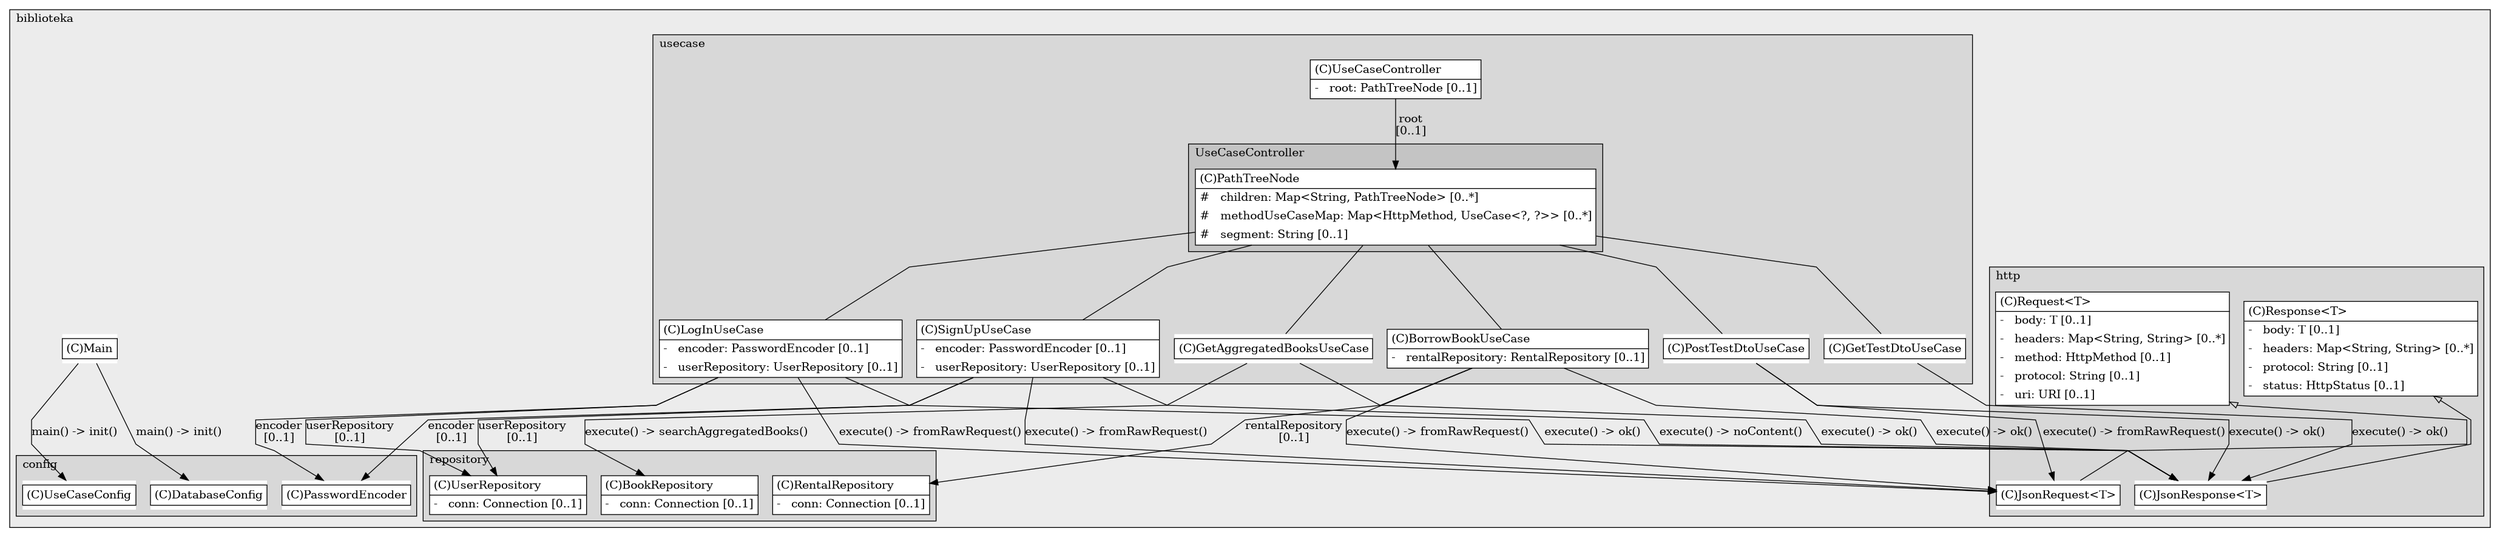 @startuml

/' diagram meta data start
config=StructureConfiguration;
{
  "projectClassification": {
    "searchMode": "OpenProject", // OpenProject, AllProjects
    "includedProjects": "",
    "pathEndKeywords": "*.impl",
    "isClientPath": "",
    "isClientName": "",
    "isTestPath": "",
    "isTestName": "",
    "isMappingPath": "",
    "isMappingName": "",
    "isDataAccessPath": "",
    "isDataAccessName": "",
    "isDataStructurePath": "",
    "isDataStructureName": "",
    "isInterfaceStructuresPath": "",
    "isInterfaceStructuresName": "",
    "isEntryPointPath": "",
    "isEntryPointName": "",
    "treatFinalFieldsAsMandatory": false
  },
  "graphRestriction": {
    "classPackageExcludeFilter": "",
    "classPackageIncludeFilter": "",
    "classNameExcludeFilter": "",
    "classNameIncludeFilter": "",
    "methodNameExcludeFilter": "",
    "methodNameIncludeFilter": "",
    "removeByInheritance": "", // inheritance/annotation based filtering is done in a second step
    "removeByAnnotation": "",
    "removeByClassPackage": "", // cleanup the graph after inheritance/annotation based filtering is done
    "removeByClassName": "",
    "cutMappings": false,
    "cutEnum": true,
    "cutTests": true,
    "cutClient": true,
    "cutDataAccess": true,
    "cutInterfaceStructures": false,
    "cutDataStructures": false,
    "cutGetterAndSetter": true,
    "cutConstructors": true
  },
  "graphTraversal": {
    "forwardDepth": 6,
    "backwardDepth": 6,
    "classPackageExcludeFilter": "",
    "classPackageIncludeFilter": "",
    "classNameExcludeFilter": "",
    "classNameIncludeFilter": "",
    "methodNameExcludeFilter": "",
    "methodNameIncludeFilter": "",
    "hideMappings": false,
    "hideDataStructures": false,
    "hidePrivateMethods": true,
    "hideInterfaceCalls": true, // indirection: implementation -> interface (is hidden) -> implementation
    "onlyShowApplicationEntryPoints": false, // root node is included
    "useMethodCallsForStructureDiagram": "ForwardOnly" // ForwardOnly, BothDirections, No
  },
  "details": {
    "aggregation": "GroupByClass", // ByClass, GroupByClass, None
    "showClassGenericTypes": true,
    "showMethods": false,
    "showMethodParameterNames": false,
    "showMethodParameterTypes": false,
    "showMethodReturnType": false,
    "showPackageLevels": 5,
    "showDetailedClassStructure": true
  },
  "rootClass": "org.biblioteka.Main",
  "extensionCallbackMethod": "" // qualified.class.name#methodName - signature: public static String method(String)
}
diagram meta data end '/



digraph g {
    rankdir="TB"
    splines=polyline
    

'nodes 
subgraph cluster_587354046 { 
   	label=biblioteka
	labeljust=l
	fillcolor="#ececec"
	style=filled
   
   Main571951368[
	label=<<TABLE BORDER="1" CELLBORDER="0" CELLPADDING="4" CELLSPACING="0">
<TR><TD ALIGN="LEFT" >(C)Main</TD></TR>
</TABLE>>
	style=filled
	margin=0
	shape=plaintext
	fillcolor="#FFFFFF"
];

subgraph cluster_1655421070 { 
   	label=config
	labeljust=l
	fillcolor="#d8d8d8"
	style=filled
   
   DatabaseConfig1266427624[
	label=<<TABLE BORDER="1" CELLBORDER="0" CELLPADDING="4" CELLSPACING="0">
<TR><TD ALIGN="LEFT" >(C)DatabaseConfig</TD></TR>
</TABLE>>
	style=filled
	margin=0
	shape=plaintext
	fillcolor="#FFFFFF"
];

PasswordEncoder1266427624[
	label=<<TABLE BORDER="1" CELLBORDER="0" CELLPADDING="4" CELLSPACING="0">
<TR><TD ALIGN="LEFT" >(C)PasswordEncoder</TD></TR>
</TABLE>>
	style=filled
	margin=0
	shape=plaintext
	fillcolor="#FFFFFF"
];

UseCaseConfig1266427624[
	label=<<TABLE BORDER="1" CELLBORDER="0" CELLPADDING="4" CELLSPACING="0">
<TR><TD ALIGN="LEFT" >(C)UseCaseConfig</TD></TR>
</TABLE>>
	style=filled
	margin=0
	shape=plaintext
	fillcolor="#FFFFFF"
];
} 

subgraph cluster_2079778632 { 
   	label=http
	labeljust=l
	fillcolor="#d8d8d8"
	style=filled
   
   JsonRequest913202606[
	label=<<TABLE BORDER="1" CELLBORDER="0" CELLPADDING="4" CELLSPACING="0">
<TR><TD ALIGN="LEFT" >(C)JsonRequest&lt;T&gt;</TD></TR>
</TABLE>>
	style=filled
	margin=0
	shape=plaintext
	fillcolor="#FFFFFF"
];

JsonResponse913202606[
	label=<<TABLE BORDER="1" CELLBORDER="0" CELLPADDING="4" CELLSPACING="0">
<TR><TD ALIGN="LEFT" >(C)JsonResponse&lt;T&gt;</TD></TR>
</TABLE>>
	style=filled
	margin=0
	shape=plaintext
	fillcolor="#FFFFFF"
];

Request913202606[
	label=<<TABLE BORDER="1" CELLBORDER="0" CELLPADDING="4" CELLSPACING="0">
<TR><TD ALIGN="LEFT" >(C)Request&lt;T&gt;</TD></TR>
<HR/>
<TR><TD ALIGN="LEFT" >-   body: T [0..1]</TD></TR>
<TR><TD ALIGN="LEFT" >-   headers: Map&lt;String, String&gt; [0..*]</TD></TR>
<TR><TD ALIGN="LEFT" >-   method: HttpMethod [0..1]</TD></TR>
<TR><TD ALIGN="LEFT" >-   protocol: String [0..1]</TD></TR>
<TR><TD ALIGN="LEFT" >-   uri: URI [0..1]</TD></TR>
</TABLE>>
	style=filled
	margin=0
	shape=plaintext
	fillcolor="#FFFFFF"
];

Response913202606[
	label=<<TABLE BORDER="1" CELLBORDER="0" CELLPADDING="4" CELLSPACING="0">
<TR><TD ALIGN="LEFT" >(C)Response&lt;T&gt;</TD></TR>
<HR/>
<TR><TD ALIGN="LEFT" >-   body: T [0..1]</TD></TR>
<TR><TD ALIGN="LEFT" >-   headers: Map&lt;String, String&gt; [0..*]</TD></TR>
<TR><TD ALIGN="LEFT" >-   protocol: String [0..1]</TD></TR>
<TR><TD ALIGN="LEFT" >-   status: HttpStatus [0..1]</TD></TR>
</TABLE>>
	style=filled
	margin=0
	shape=plaintext
	fillcolor="#FFFFFF"
];
} 

subgraph cluster_83756922 { 
   	label=repository
	labeljust=l
	fillcolor="#d8d8d8"
	style=filled
   
   BookRepository1801634832[
	label=<<TABLE BORDER="1" CELLBORDER="0" CELLPADDING="4" CELLSPACING="0">
<TR><TD ALIGN="LEFT" >(C)BookRepository</TD></TR>
<HR/>
<TR><TD ALIGN="LEFT" >-   conn: Connection [0..1]</TD></TR>
</TABLE>>
	style=filled
	margin=0
	shape=plaintext
	fillcolor="#FFFFFF"
];

RentalRepository1801634832[
	label=<<TABLE BORDER="1" CELLBORDER="0" CELLPADDING="4" CELLSPACING="0">
<TR><TD ALIGN="LEFT" >(C)RentalRepository</TD></TR>
<HR/>
<TR><TD ALIGN="LEFT" >-   conn: Connection [0..1]</TD></TR>
</TABLE>>
	style=filled
	margin=0
	shape=plaintext
	fillcolor="#FFFFFF"
];

UserRepository1801634832[
	label=<<TABLE BORDER="1" CELLBORDER="0" CELLPADDING="4" CELLSPACING="0">
<TR><TD ALIGN="LEFT" >(C)UserRepository</TD></TR>
<HR/>
<TR><TD ALIGN="LEFT" >-   conn: Connection [0..1]</TD></TR>
</TABLE>>
	style=filled
	margin=0
	shape=plaintext
	fillcolor="#FFFFFF"
];
} 

subgraph cluster_877140217 { 
   	label=usecase
	labeljust=l
	fillcolor="#d8d8d8"
	style=filled
   
   BorrowBookUseCase494143919[
	label=<<TABLE BORDER="1" CELLBORDER="0" CELLPADDING="4" CELLSPACING="0">
<TR><TD ALIGN="LEFT" >(C)BorrowBookUseCase</TD></TR>
<HR/>
<TR><TD ALIGN="LEFT" >-   rentalRepository: RentalRepository [0..1]</TD></TR>
</TABLE>>
	style=filled
	margin=0
	shape=plaintext
	fillcolor="#FFFFFF"
];

GetAggregatedBooksUseCase494143919[
	label=<<TABLE BORDER="1" CELLBORDER="0" CELLPADDING="4" CELLSPACING="0">
<TR><TD ALIGN="LEFT" >(C)GetAggregatedBooksUseCase</TD></TR>
</TABLE>>
	style=filled
	margin=0
	shape=plaintext
	fillcolor="#FFFFFF"
];

GetTestDtoUseCase494143919[
	label=<<TABLE BORDER="1" CELLBORDER="0" CELLPADDING="4" CELLSPACING="0">
<TR><TD ALIGN="LEFT" >(C)GetTestDtoUseCase</TD></TR>
</TABLE>>
	style=filled
	margin=0
	shape=plaintext
	fillcolor="#FFFFFF"
];

LogInUseCase494143919[
	label=<<TABLE BORDER="1" CELLBORDER="0" CELLPADDING="4" CELLSPACING="0">
<TR><TD ALIGN="LEFT" >(C)LogInUseCase</TD></TR>
<HR/>
<TR><TD ALIGN="LEFT" >-   encoder: PasswordEncoder [0..1]</TD></TR>
<TR><TD ALIGN="LEFT" >-   userRepository: UserRepository [0..1]</TD></TR>
</TABLE>>
	style=filled
	margin=0
	shape=plaintext
	fillcolor="#FFFFFF"
];

PostTestDtoUseCase494143919[
	label=<<TABLE BORDER="1" CELLBORDER="0" CELLPADDING="4" CELLSPACING="0">
<TR><TD ALIGN="LEFT" >(C)PostTestDtoUseCase</TD></TR>
</TABLE>>
	style=filled
	margin=0
	shape=plaintext
	fillcolor="#FFFFFF"
];

SignUpUseCase494143919[
	label=<<TABLE BORDER="1" CELLBORDER="0" CELLPADDING="4" CELLSPACING="0">
<TR><TD ALIGN="LEFT" >(C)SignUpUseCase</TD></TR>
<HR/>
<TR><TD ALIGN="LEFT" >-   encoder: PasswordEncoder [0..1]</TD></TR>
<TR><TD ALIGN="LEFT" >-   userRepository: UserRepository [0..1]</TD></TR>
</TABLE>>
	style=filled
	margin=0
	shape=plaintext
	fillcolor="#FFFFFF"
];

UseCaseController494143919[
	label=<<TABLE BORDER="1" CELLBORDER="0" CELLPADDING="4" CELLSPACING="0">
<TR><TD ALIGN="LEFT" >(C)UseCaseController</TD></TR>
<HR/>
<TR><TD ALIGN="LEFT" >-   root: PathTreeNode [0..1]</TD></TR>
</TABLE>>
	style=filled
	margin=0
	shape=plaintext
	fillcolor="#FFFFFF"
];

subgraph cluster_2031291660 { 
   	label=UseCaseController
	labeljust=l
	fillcolor="#c4c4c4"
	style=filled
   
   PathTreeNode1910611414[
	label=<<TABLE BORDER="1" CELLBORDER="0" CELLPADDING="4" CELLSPACING="0">
<TR><TD ALIGN="LEFT" >(C)PathTreeNode</TD></TR>
<HR/>
<TR><TD ALIGN="LEFT" >#   children: Map&lt;String, PathTreeNode&gt; [0..*]</TD></TR>
<TR><TD ALIGN="LEFT" >#   methodUseCaseMap: Map&lt;HttpMethod, UseCase&lt;?, ?&gt;&gt; [0..*]</TD></TR>
<TR><TD ALIGN="LEFT" >#   segment: String [0..1]</TD></TR>
</TABLE>>
	style=filled
	margin=0
	shape=plaintext
	fillcolor="#FFFFFF"
];
} 
} 
} 

'edges    
BorrowBookUseCase494143919 -> JsonRequest913202606[label="execute() -> fromRawRequest()"];
BorrowBookUseCase494143919 -> JsonResponse913202606[label="execute() -> ok()"];
BorrowBookUseCase494143919 -> RentalRepository1801634832[label="rentalRepository
[0..1]"];
GetAggregatedBooksUseCase494143919 -> BookRepository1801634832[label="execute() -> searchAggregatedBooks()"];
GetAggregatedBooksUseCase494143919 -> JsonResponse913202606[label="execute() -> ok()"];
GetTestDtoUseCase494143919 -> JsonResponse913202606[label="execute() -> ok()"];
LogInUseCase494143919 -> JsonRequest913202606[label="execute() -> fromRawRequest()"];
LogInUseCase494143919 -> JsonResponse913202606[label="execute() -> ok()"];
LogInUseCase494143919 -> PasswordEncoder1266427624[label="encoder
[0..1]"];
LogInUseCase494143919 -> UserRepository1801634832[label="userRepository
[0..1]"];
Main571951368 -> DatabaseConfig1266427624[label="main() -> init()"];
Main571951368 -> UseCaseConfig1266427624[label="main() -> init()"];
PathTreeNode1910611414 -> BorrowBookUseCase494143919[arrowhead=none];
PathTreeNode1910611414 -> GetAggregatedBooksUseCase494143919[arrowhead=none];
PathTreeNode1910611414 -> GetTestDtoUseCase494143919[arrowhead=none];
PathTreeNode1910611414 -> LogInUseCase494143919[arrowhead=none];
PathTreeNode1910611414 -> PostTestDtoUseCase494143919[arrowhead=none];
PathTreeNode1910611414 -> SignUpUseCase494143919[arrowhead=none];
PostTestDtoUseCase494143919 -> JsonRequest913202606[label="execute() -> fromRawRequest()"];
PostTestDtoUseCase494143919 -> JsonResponse913202606[label="execute() -> ok()"];
Request913202606 -> JsonRequest913202606[arrowhead=none, arrowtail=empty, dir=both];
Response913202606 -> JsonResponse913202606[arrowhead=none, arrowtail=empty, dir=both];
SignUpUseCase494143919 -> JsonRequest913202606[label="execute() -> fromRawRequest()"];
SignUpUseCase494143919 -> JsonResponse913202606[label="execute() -> noContent()"];
SignUpUseCase494143919 -> PasswordEncoder1266427624[label="encoder
[0..1]"];
SignUpUseCase494143919 -> UserRepository1801634832[label="userRepository
[0..1]"];
UseCaseController494143919 -> PathTreeNode1910611414[label="root
[0..1]"];
    
}
@enduml